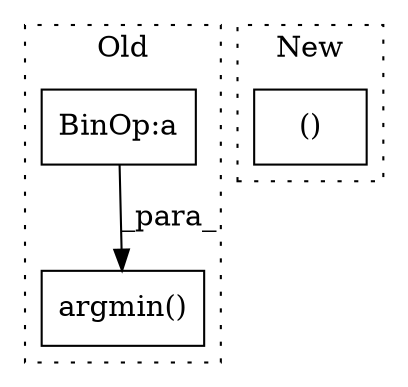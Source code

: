 digraph G {
subgraph cluster0 {
1 [label="argmin()" a="75" s="1116,1137" l="13,8" shape="box"];
3 [label="BinOp:a" a="82" s="723" l="3" shape="box"];
label = "Old";
style="dotted";
}
subgraph cluster1 {
2 [label="()" a="54" s="253" l="16" shape="box"];
label = "New";
style="dotted";
}
3 -> 1 [label="_para_"];
}